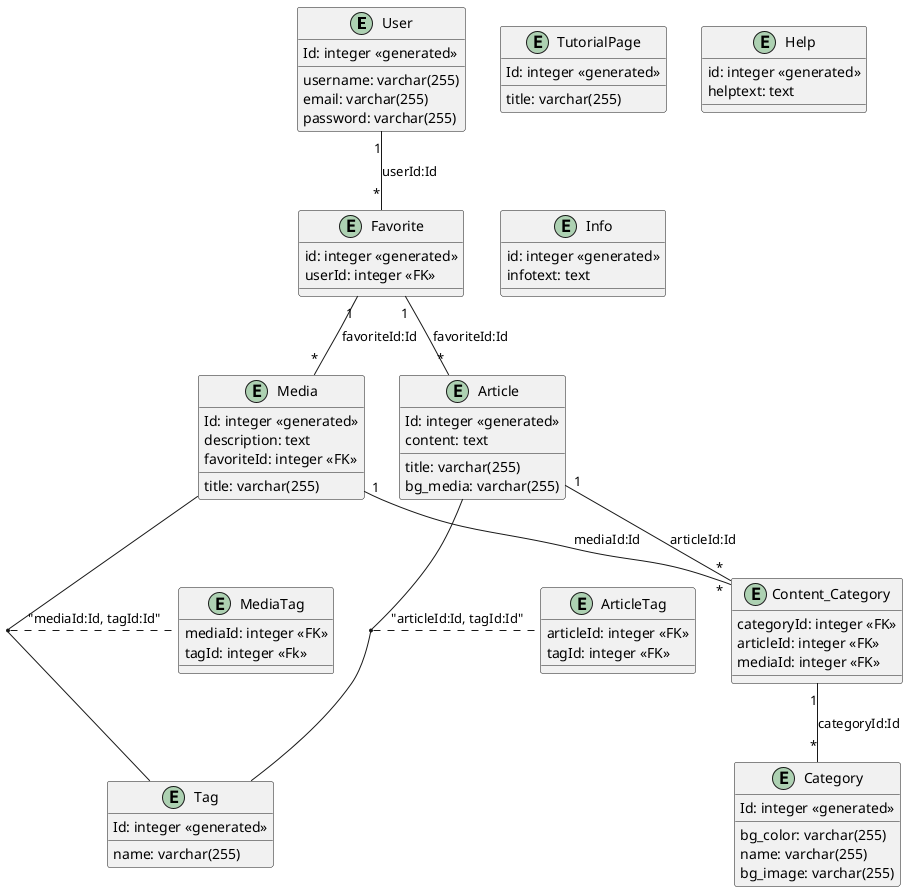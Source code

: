 @startuml

entity User {

Id: integer <<generated>>
username: varchar(255)
email: varchar(255)
password: varchar(255)

}
entity Tag {
Id: integer <<generated>>
name: varchar(255)

}


entity Article {

Id: integer <<generated>>
title: varchar(255)
bg_media: varchar(255)
content: text

}

entity TutorialPage {
Id: integer <<generated>>

title: varchar(255)
}

entity Media {
Id: integer <<generated>>
title: varchar(255)
description: text
favoriteId: integer <<FK>>
}

entity Favorite {
id: integer <<generated>>
userId: integer <<FK>>
}

entity MediaTag {
  mediaId: integer <<FK>>
  tagId: integer <<Fk>>
}

entity ArticleTag {
  articleId: integer <<FK>>
  tagId: integer <<FK>>
}


entity Category {

Id: integer <<generated>>
bg_color: varchar(255)
name: varchar(255)
bg_image: varchar(255)

}


entity Content_Category {
categoryId: integer <<FK>>
articleId: integer <<FK>>
mediaId: integer <<FK>>
}

entity Help {
id: integer <<generated>>
helptext: text
}

entity Info {
id: integer <<generated>>
infotext: text
}

User "1" -- "*" Favorite : "userId:Id"
Favorite "1" -- "*" Media : "favoriteId:Id"
Favorite "1" -- "*" Article : "favoriteId:Id"
Media "1" -- "*" Content_Category : "mediaId:Id"
Article "1" -- "*" Content_Category: "articleId:Id"
Content_Category "1" -- "*" Category : "categoryId:Id"

(Media,Tag) .. MediaTag: "mediaId:Id, tagId:Id"
(Article,Tag) .. ArticleTag: "articleId:Id, tagId:Id"


@enduml